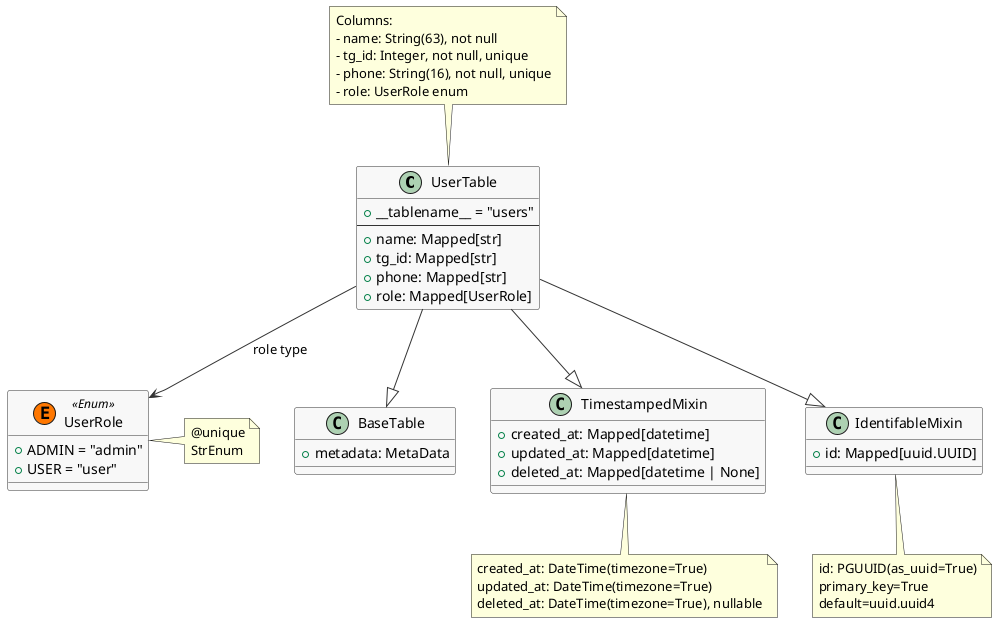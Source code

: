 @startuml
' Enable stereotype to show icons
skinparam stereotypeCBackgroundColor #DDDDDD
skinparam class {
    BackgroundColor #F8F8F8
    BorderColor #333333
    ArrowColor #333333
}

class "UserTable" as UserTable {
    + __tablename__ = "users"
    --
    + name: Mapped[str]
    + tg_id: Mapped[str]
    + phone: Mapped[str]
    + role: Mapped[UserRole]
}

class "BaseTable" as BaseTable {
    + metadata: MetaData
}

class "TimestampedMixin" as TimestampedMixin {
    + created_at: Mapped[datetime]
    + updated_at: Mapped[datetime]
    + deleted_at: Mapped[datetime | None]
}

class "IdentifableMixin" as IdentifiableMixin {
    + id: Mapped[uuid.UUID]
}

class "UserRole" as UserRole << (E, #FF7700) Enum >> {
    + ADMIN = "admin"
    + USER = "user"
}

UserTable --|> BaseTable
UserTable --|> TimestampedMixin
UserTable --|> IdentifiableMixin
UserTable --> UserRole : role type

note top of UserTable
    Columns:
    - name: String(63), not null
    - tg_id: Integer, not null, unique
    - phone: String(16), not null, unique
    - role: UserRole enum
end note

note bottom of TimestampedMixin
    created_at: DateTime(timezone=True)
    updated_at: DateTime(timezone=True)
    deleted_at: DateTime(timezone=True), nullable
end note

note bottom of IdentifiableMixin
    id: PGUUID(as_uuid=True)
    primary_key=True
    default=uuid.uuid4
end note

note right of UserRole
    @unique
    StrEnum
end note
@enduml